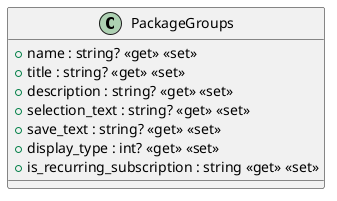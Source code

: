 @startuml
class PackageGroups {
    + name : string? <<get>> <<set>>
    + title : string? <<get>> <<set>>
    + description : string? <<get>> <<set>>
    + selection_text : string? <<get>> <<set>>
    + save_text : string? <<get>> <<set>>
    + display_type : int? <<get>> <<set>>
    + is_recurring_subscription : string <<get>> <<set>>
}
@enduml

